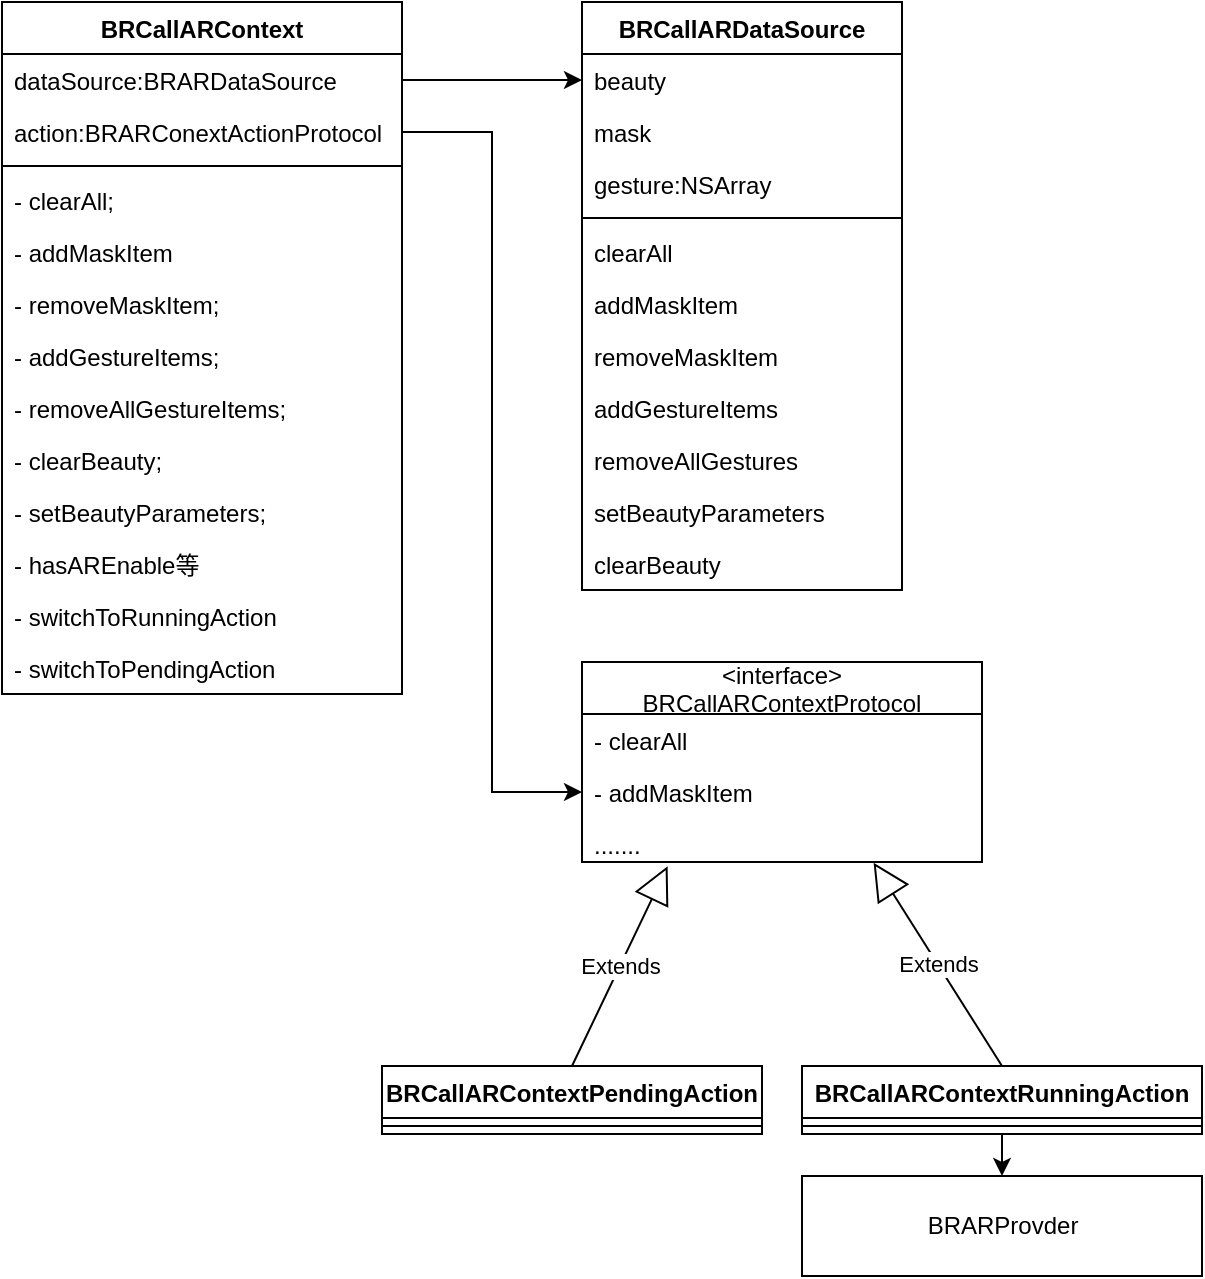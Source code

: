 <mxfile version="20.0.1" type="github" pages="7">
  <diagram id="ayQD0WuWZAh9RELpzeV6" name="BRCallARContext">
    <mxGraphModel dx="1258" dy="659" grid="1" gridSize="10" guides="1" tooltips="1" connect="1" arrows="1" fold="1" page="1" pageScale="1" pageWidth="827" pageHeight="1169" math="0" shadow="0">
      <root>
        <mxCell id="0" />
        <mxCell id="1" parent="0" />
        <mxCell id="kSkivTPudRlOcXTH8NW7-1" value="" style="edgeStyle=orthogonalEdgeStyle;rounded=0;orthogonalLoop=1;jettySize=auto;html=1;exitX=1;exitY=0.5;exitDx=0;exitDy=0;entryX=0;entryY=0.5;entryDx=0;entryDy=0;" parent="1" source="kSkivTPudRlOcXTH8NW7-24" target="kSkivTPudRlOcXTH8NW7-3" edge="1">
          <mxGeometry relative="1" as="geometry">
            <mxPoint x="413.16" y="75.708" as="targetPoint" />
            <mxPoint x="240" y="169.0" as="sourcePoint" />
          </mxGeometry>
        </mxCell>
        <mxCell id="kSkivTPudRlOcXTH8NW7-2" value="BRCallARDataSource" style="swimlane;fontStyle=1;align=center;verticalAlign=top;childLayout=stackLayout;horizontal=1;startSize=26;horizontalStack=0;resizeParent=1;resizeParentMax=0;resizeLast=0;collapsible=1;marginBottom=0;" parent="1" vertex="1">
          <mxGeometry x="320" width="160" height="294" as="geometry" />
        </mxCell>
        <mxCell id="kSkivTPudRlOcXTH8NW7-3" value="beauty" style="text;strokeColor=none;fillColor=none;align=left;verticalAlign=top;spacingLeft=4;spacingRight=4;overflow=hidden;rotatable=0;points=[[0,0.5],[1,0.5]];portConstraint=eastwest;" parent="kSkivTPudRlOcXTH8NW7-2" vertex="1">
          <mxGeometry y="26" width="160" height="26" as="geometry" />
        </mxCell>
        <mxCell id="kSkivTPudRlOcXTH8NW7-4" value="mask" style="text;strokeColor=none;fillColor=none;align=left;verticalAlign=top;spacingLeft=4;spacingRight=4;overflow=hidden;rotatable=0;points=[[0,0.5],[1,0.5]];portConstraint=eastwest;" parent="kSkivTPudRlOcXTH8NW7-2" vertex="1">
          <mxGeometry y="52" width="160" height="26" as="geometry" />
        </mxCell>
        <mxCell id="kSkivTPudRlOcXTH8NW7-5" value="gesture:NSArray" style="text;strokeColor=none;fillColor=none;align=left;verticalAlign=top;spacingLeft=4;spacingRight=4;overflow=hidden;rotatable=0;points=[[0,0.5],[1,0.5]];portConstraint=eastwest;" parent="kSkivTPudRlOcXTH8NW7-2" vertex="1">
          <mxGeometry y="78" width="160" height="26" as="geometry" />
        </mxCell>
        <mxCell id="kSkivTPudRlOcXTH8NW7-6" value="" style="line;strokeWidth=1;fillColor=none;align=left;verticalAlign=middle;spacingTop=-1;spacingLeft=3;spacingRight=3;rotatable=0;labelPosition=right;points=[];portConstraint=eastwest;" parent="kSkivTPudRlOcXTH8NW7-2" vertex="1">
          <mxGeometry y="104" width="160" height="8" as="geometry" />
        </mxCell>
        <mxCell id="kSkivTPudRlOcXTH8NW7-7" value="clearAll" style="text;strokeColor=none;fillColor=none;align=left;verticalAlign=top;spacingLeft=4;spacingRight=4;overflow=hidden;rotatable=0;points=[[0,0.5],[1,0.5]];portConstraint=eastwest;" parent="kSkivTPudRlOcXTH8NW7-2" vertex="1">
          <mxGeometry y="112" width="160" height="26" as="geometry" />
        </mxCell>
        <mxCell id="kSkivTPudRlOcXTH8NW7-8" value="addMaskItem" style="text;strokeColor=none;fillColor=none;align=left;verticalAlign=top;spacingLeft=4;spacingRight=4;overflow=hidden;rotatable=0;points=[[0,0.5],[1,0.5]];portConstraint=eastwest;" parent="kSkivTPudRlOcXTH8NW7-2" vertex="1">
          <mxGeometry y="138" width="160" height="26" as="geometry" />
        </mxCell>
        <mxCell id="kSkivTPudRlOcXTH8NW7-9" value="removeMaskItem" style="text;strokeColor=none;fillColor=none;align=left;verticalAlign=top;spacingLeft=4;spacingRight=4;overflow=hidden;rotatable=0;points=[[0,0.5],[1,0.5]];portConstraint=eastwest;" parent="kSkivTPudRlOcXTH8NW7-2" vertex="1">
          <mxGeometry y="164" width="160" height="26" as="geometry" />
        </mxCell>
        <mxCell id="kSkivTPudRlOcXTH8NW7-10" value="addGestureItems" style="text;strokeColor=none;fillColor=none;align=left;verticalAlign=top;spacingLeft=4;spacingRight=4;overflow=hidden;rotatable=0;points=[[0,0.5],[1,0.5]];portConstraint=eastwest;" parent="kSkivTPudRlOcXTH8NW7-2" vertex="1">
          <mxGeometry y="190" width="160" height="26" as="geometry" />
        </mxCell>
        <mxCell id="kSkivTPudRlOcXTH8NW7-11" value="removeAllGestures" style="text;strokeColor=none;fillColor=none;align=left;verticalAlign=top;spacingLeft=4;spacingRight=4;overflow=hidden;rotatable=0;points=[[0,0.5],[1,0.5]];portConstraint=eastwest;" parent="kSkivTPudRlOcXTH8NW7-2" vertex="1">
          <mxGeometry y="216" width="160" height="26" as="geometry" />
        </mxCell>
        <mxCell id="kSkivTPudRlOcXTH8NW7-12" value="setBeautyParameters" style="text;strokeColor=none;fillColor=none;align=left;verticalAlign=top;spacingLeft=4;spacingRight=4;overflow=hidden;rotatable=0;points=[[0,0.5],[1,0.5]];portConstraint=eastwest;" parent="kSkivTPudRlOcXTH8NW7-2" vertex="1">
          <mxGeometry y="242" width="160" height="26" as="geometry" />
        </mxCell>
        <mxCell id="kSkivTPudRlOcXTH8NW7-13" value="clearBeauty" style="text;strokeColor=none;fillColor=none;align=left;verticalAlign=top;spacingLeft=4;spacingRight=4;overflow=hidden;rotatable=0;points=[[0,0.5],[1,0.5]];portConstraint=eastwest;" parent="kSkivTPudRlOcXTH8NW7-2" vertex="1">
          <mxGeometry y="268" width="160" height="26" as="geometry" />
        </mxCell>
        <mxCell id="kSkivTPudRlOcXTH8NW7-15" value="BRCallARContextPendingAction" style="swimlane;fontStyle=1;align=center;verticalAlign=top;childLayout=stackLayout;horizontal=1;startSize=26;horizontalStack=0;resizeParent=1;resizeParentMax=0;resizeLast=0;collapsible=1;marginBottom=0;" parent="1" vertex="1">
          <mxGeometry x="220" y="532" width="190" height="34" as="geometry" />
        </mxCell>
        <mxCell id="kSkivTPudRlOcXTH8NW7-16" value="" style="line;strokeWidth=1;fillColor=none;align=left;verticalAlign=middle;spacingTop=-1;spacingLeft=3;spacingRight=3;rotatable=0;labelPosition=right;points=[];portConstraint=eastwest;" parent="kSkivTPudRlOcXTH8NW7-15" vertex="1">
          <mxGeometry y="26" width="190" height="8" as="geometry" />
        </mxCell>
        <mxCell id="kSkivTPudRlOcXTH8NW7-17" style="edgeStyle=orthogonalEdgeStyle;rounded=0;orthogonalLoop=1;jettySize=auto;html=1;exitX=0.5;exitY=1;exitDx=0;exitDy=0;entryX=0.5;entryY=0;entryDx=0;entryDy=0;" parent="1" source="kSkivTPudRlOcXTH8NW7-18" target="kSkivTPudRlOcXTH8NW7-36" edge="1">
          <mxGeometry relative="1" as="geometry" />
        </mxCell>
        <mxCell id="kSkivTPudRlOcXTH8NW7-18" value="BRCallARContextRunningAction" style="swimlane;fontStyle=1;align=center;verticalAlign=top;childLayout=stackLayout;horizontal=1;startSize=26;horizontalStack=0;resizeParent=1;resizeParentMax=0;resizeLast=0;collapsible=1;marginBottom=0;" parent="1" vertex="1">
          <mxGeometry x="430" y="532" width="200" height="34" as="geometry" />
        </mxCell>
        <mxCell id="kSkivTPudRlOcXTH8NW7-19" value="" style="line;strokeWidth=1;fillColor=none;align=left;verticalAlign=middle;spacingTop=-1;spacingLeft=3;spacingRight=3;rotatable=0;labelPosition=right;points=[];portConstraint=eastwest;" parent="kSkivTPudRlOcXTH8NW7-18" vertex="1">
          <mxGeometry y="26" width="200" height="8" as="geometry" />
        </mxCell>
        <mxCell id="kSkivTPudRlOcXTH8NW7-20" value="Extends" style="endArrow=block;endSize=16;endFill=0;html=1;rounded=0;entryX=0.214;entryY=1.096;entryDx=0;entryDy=0;exitX=0.5;exitY=0;exitDx=0;exitDy=0;entryPerimeter=0;" parent="1" source="kSkivTPudRlOcXTH8NW7-15" target="kSkivTPudRlOcXTH8NW7-43" edge="1">
          <mxGeometry width="160" relative="1" as="geometry">
            <mxPoint x="354" y="448.75" as="sourcePoint" />
            <mxPoint x="514" y="448.75" as="targetPoint" />
          </mxGeometry>
        </mxCell>
        <mxCell id="kSkivTPudRlOcXTH8NW7-21" value="Extends" style="endArrow=block;endSize=16;endFill=0;html=1;rounded=0;entryX=0.729;entryY=1.019;entryDx=0;entryDy=0;exitX=0.5;exitY=0;exitDx=0;exitDy=0;entryPerimeter=0;" parent="1" source="kSkivTPudRlOcXTH8NW7-18" target="kSkivTPudRlOcXTH8NW7-43" edge="1">
          <mxGeometry width="160" relative="1" as="geometry">
            <mxPoint x="364" y="458.75" as="sourcePoint" />
            <mxPoint x="468.85" y="381" as="targetPoint" />
          </mxGeometry>
        </mxCell>
        <mxCell id="kSkivTPudRlOcXTH8NW7-22" value="BRCallARContext" style="swimlane;fontStyle=1;align=center;verticalAlign=top;childLayout=stackLayout;horizontal=1;startSize=26;horizontalStack=0;resizeParent=1;resizeParentMax=0;resizeLast=0;collapsible=1;marginBottom=0;" parent="1" vertex="1">
          <mxGeometry x="30" width="200" height="346" as="geometry" />
        </mxCell>
        <mxCell id="kSkivTPudRlOcXTH8NW7-24" value="dataSource:BRARDataSource" style="text;strokeColor=none;fillColor=none;align=left;verticalAlign=top;spacingLeft=4;spacingRight=4;overflow=hidden;rotatable=0;points=[[0,0.5],[1,0.5]];portConstraint=eastwest;" parent="kSkivTPudRlOcXTH8NW7-22" vertex="1">
          <mxGeometry y="26" width="200" height="26" as="geometry" />
        </mxCell>
        <mxCell id="kSkivTPudRlOcXTH8NW7-23" value="action:BRARConextActionProtocol" style="text;strokeColor=none;fillColor=none;align=left;verticalAlign=top;spacingLeft=4;spacingRight=4;overflow=hidden;rotatable=0;points=[[0,0.5],[1,0.5]];portConstraint=eastwest;" parent="kSkivTPudRlOcXTH8NW7-22" vertex="1">
          <mxGeometry y="52" width="200" height="26" as="geometry" />
        </mxCell>
        <mxCell id="kSkivTPudRlOcXTH8NW7-25" value="" style="line;strokeWidth=1;fillColor=none;align=left;verticalAlign=middle;spacingTop=-1;spacingLeft=3;spacingRight=3;rotatable=0;labelPosition=right;points=[];portConstraint=eastwest;" parent="kSkivTPudRlOcXTH8NW7-22" vertex="1">
          <mxGeometry y="78" width="200" height="8" as="geometry" />
        </mxCell>
        <mxCell id="kSkivTPudRlOcXTH8NW7-26" value="- clearAll;" style="text;strokeColor=none;fillColor=none;align=left;verticalAlign=top;spacingLeft=4;spacingRight=4;overflow=hidden;rotatable=0;points=[[0,0.5],[1,0.5]];portConstraint=eastwest;" parent="kSkivTPudRlOcXTH8NW7-22" vertex="1">
          <mxGeometry y="86" width="200" height="26" as="geometry" />
        </mxCell>
        <mxCell id="kSkivTPudRlOcXTH8NW7-27" value="- addMaskItem" style="text;strokeColor=none;fillColor=none;align=left;verticalAlign=top;spacingLeft=4;spacingRight=4;overflow=hidden;rotatable=0;points=[[0,0.5],[1,0.5]];portConstraint=eastwest;" parent="kSkivTPudRlOcXTH8NW7-22" vertex="1">
          <mxGeometry y="112" width="200" height="26" as="geometry" />
        </mxCell>
        <mxCell id="kSkivTPudRlOcXTH8NW7-28" value="- removeMaskItem;" style="text;strokeColor=none;fillColor=none;align=left;verticalAlign=top;spacingLeft=4;spacingRight=4;overflow=hidden;rotatable=0;points=[[0,0.5],[1,0.5]];portConstraint=eastwest;" parent="kSkivTPudRlOcXTH8NW7-22" vertex="1">
          <mxGeometry y="138" width="200" height="26" as="geometry" />
        </mxCell>
        <mxCell id="kSkivTPudRlOcXTH8NW7-29" value="- addGestureItems;" style="text;strokeColor=none;fillColor=none;align=left;verticalAlign=top;spacingLeft=4;spacingRight=4;overflow=hidden;rotatable=0;points=[[0,0.5],[1,0.5]];portConstraint=eastwest;" parent="kSkivTPudRlOcXTH8NW7-22" vertex="1">
          <mxGeometry y="164" width="200" height="26" as="geometry" />
        </mxCell>
        <mxCell id="kSkivTPudRlOcXTH8NW7-30" value="- removeAllGestureItems;" style="text;strokeColor=none;fillColor=none;align=left;verticalAlign=top;spacingLeft=4;spacingRight=4;overflow=hidden;rotatable=0;points=[[0,0.5],[1,0.5]];portConstraint=eastwest;" parent="kSkivTPudRlOcXTH8NW7-22" vertex="1">
          <mxGeometry y="190" width="200" height="26" as="geometry" />
        </mxCell>
        <mxCell id="kSkivTPudRlOcXTH8NW7-31" value="- clearBeauty;" style="text;strokeColor=none;fillColor=none;align=left;verticalAlign=top;spacingLeft=4;spacingRight=4;overflow=hidden;rotatable=0;points=[[0,0.5],[1,0.5]];portConstraint=eastwest;" parent="kSkivTPudRlOcXTH8NW7-22" vertex="1">
          <mxGeometry y="216" width="200" height="26" as="geometry" />
        </mxCell>
        <mxCell id="kSkivTPudRlOcXTH8NW7-32" value="- setBeautyParameters;" style="text;strokeColor=none;fillColor=none;align=left;verticalAlign=top;spacingLeft=4;spacingRight=4;overflow=hidden;rotatable=0;points=[[0,0.5],[1,0.5]];portConstraint=eastwest;" parent="kSkivTPudRlOcXTH8NW7-22" vertex="1">
          <mxGeometry y="242" width="200" height="26" as="geometry" />
        </mxCell>
        <mxCell id="kSkivTPudRlOcXTH8NW7-33" value="- hasAREnable等" style="text;strokeColor=none;fillColor=none;align=left;verticalAlign=top;spacingLeft=4;spacingRight=4;overflow=hidden;rotatable=0;points=[[0,0.5],[1,0.5]];portConstraint=eastwest;" parent="kSkivTPudRlOcXTH8NW7-22" vertex="1">
          <mxGeometry y="268" width="200" height="26" as="geometry" />
        </mxCell>
        <mxCell id="kSkivTPudRlOcXTH8NW7-34" value="- switchToRunningAction" style="text;strokeColor=none;fillColor=none;align=left;verticalAlign=top;spacingLeft=4;spacingRight=4;overflow=hidden;rotatable=0;points=[[0,0.5],[1,0.5]];portConstraint=eastwest;" parent="kSkivTPudRlOcXTH8NW7-22" vertex="1">
          <mxGeometry y="294" width="200" height="26" as="geometry" />
        </mxCell>
        <mxCell id="kSkivTPudRlOcXTH8NW7-35" value="- switchToPendingAction" style="text;strokeColor=none;fillColor=none;align=left;verticalAlign=top;spacingLeft=4;spacingRight=4;overflow=hidden;rotatable=0;points=[[0,0.5],[1,0.5]];portConstraint=eastwest;" parent="kSkivTPudRlOcXTH8NW7-22" vertex="1">
          <mxGeometry y="320" width="200" height="26" as="geometry" />
        </mxCell>
        <mxCell id="kSkivTPudRlOcXTH8NW7-36" value="BRARProvder" style="html=1;" parent="1" vertex="1">
          <mxGeometry x="430" y="587" width="200" height="50" as="geometry" />
        </mxCell>
        <mxCell id="kSkivTPudRlOcXTH8NW7-37" style="edgeStyle=orthogonalEdgeStyle;rounded=0;orthogonalLoop=1;jettySize=auto;html=1;exitX=1;exitY=0.5;exitDx=0;exitDy=0;entryX=0;entryY=0.5;entryDx=0;entryDy=0;" parent="1" source="kSkivTPudRlOcXTH8NW7-23" target="kSkivTPudRlOcXTH8NW7-42" edge="1">
          <mxGeometry relative="1" as="geometry">
            <mxPoint x="319" y="335" as="targetPoint" />
          </mxGeometry>
        </mxCell>
        <mxCell id="kSkivTPudRlOcXTH8NW7-40" value="&lt;interface&gt;&#xa;BRCallARContextProtocol" style="swimlane;fontStyle=0;childLayout=stackLayout;horizontal=1;startSize=26;fillColor=none;horizontalStack=0;resizeParent=1;resizeParentMax=0;resizeLast=0;collapsible=1;marginBottom=0;" parent="1" vertex="1">
          <mxGeometry x="320" y="330" width="200" height="100" as="geometry" />
        </mxCell>
        <mxCell id="kSkivTPudRlOcXTH8NW7-41" value="- clearAll" style="text;strokeColor=none;fillColor=none;align=left;verticalAlign=top;spacingLeft=4;spacingRight=4;overflow=hidden;rotatable=0;points=[[0,0.5],[1,0.5]];portConstraint=eastwest;" parent="kSkivTPudRlOcXTH8NW7-40" vertex="1">
          <mxGeometry y="26" width="200" height="26" as="geometry" />
        </mxCell>
        <mxCell id="kSkivTPudRlOcXTH8NW7-42" value="- addMaskItem" style="text;strokeColor=none;fillColor=none;align=left;verticalAlign=top;spacingLeft=4;spacingRight=4;overflow=hidden;rotatable=0;points=[[0,0.5],[1,0.5]];portConstraint=eastwest;" parent="kSkivTPudRlOcXTH8NW7-40" vertex="1">
          <mxGeometry y="52" width="200" height="26" as="geometry" />
        </mxCell>
        <mxCell id="kSkivTPudRlOcXTH8NW7-43" value="......." style="text;strokeColor=none;fillColor=none;align=left;verticalAlign=top;spacingLeft=4;spacingRight=4;overflow=hidden;rotatable=0;points=[[0,0.5],[1,0.5]];portConstraint=eastwest;" parent="kSkivTPudRlOcXTH8NW7-40" vertex="1">
          <mxGeometry y="78" width="200" height="22" as="geometry" />
        </mxCell>
      </root>
    </mxGraphModel>
  </diagram>
  <diagram id="Mtured_BOG2Y9SgS8bH-" name="AR结构图">
    <mxGraphModel dx="2516" dy="1152" grid="1" gridSize="10" guides="1" tooltips="1" connect="1" arrows="1" fold="1" page="1" pageScale="1" pageWidth="827" pageHeight="1169" math="0" shadow="0">
      <root>
        <mxCell id="0" />
        <mxCell id="1" parent="0" />
        <mxCell id="XBws9_tJ5CZ1_aF3HERF-2" value="" style="edgeStyle=orthogonalEdgeStyle;rounded=0;orthogonalLoop=1;jettySize=auto;html=1;" edge="1" parent="1" source="XBws9_tJ5CZ1_aF3HERF-3" target="XBws9_tJ5CZ1_aF3HERF-16">
          <mxGeometry relative="1" as="geometry" />
        </mxCell>
        <mxCell id="XBws9_tJ5CZ1_aF3HERF-3" value="" style="rounded=0;whiteSpace=wrap;html=1;" vertex="1" parent="1">
          <mxGeometry x="200" y="120" width="200" height="120" as="geometry" />
        </mxCell>
        <mxCell id="XBws9_tJ5CZ1_aF3HERF-4" value="Room Call" style="text;html=1;strokeColor=none;fillColor=none;align=center;verticalAlign=middle;whiteSpace=wrap;rounded=0;" vertex="1" parent="1">
          <mxGeometry x="270" y="90" width="60" height="30" as="geometry" />
        </mxCell>
        <mxCell id="XBws9_tJ5CZ1_aF3HERF-5" style="edgeStyle=orthogonalEdgeStyle;rounded=0;orthogonalLoop=1;jettySize=auto;html=1;exitX=0.25;exitY=0;exitDx=0;exitDy=0;entryX=0.75;entryY=1;entryDx=0;entryDy=0;" edge="1" parent="1" source="XBws9_tJ5CZ1_aF3HERF-7" target="XBws9_tJ5CZ1_aF3HERF-10">
          <mxGeometry relative="1" as="geometry">
            <Array as="points">
              <mxPoint x="273" y="280" />
              <mxPoint x="273" y="237" />
              <mxPoint x="273" y="237" />
            </Array>
          </mxGeometry>
        </mxCell>
        <mxCell id="XBws9_tJ5CZ1_aF3HERF-6" value="4" style="edgeLabel;html=1;align=center;verticalAlign=middle;resizable=0;points=[];" vertex="1" connectable="0" parent="XBws9_tJ5CZ1_aF3HERF-5">
          <mxGeometry x="0.204" relative="1" as="geometry">
            <mxPoint as="offset" />
          </mxGeometry>
        </mxCell>
        <mxCell id="XBws9_tJ5CZ1_aF3HERF-7" value="AR Process" style="rounded=0;whiteSpace=wrap;html=1;" vertex="1" parent="1">
          <mxGeometry x="200" y="280" width="200" height="50" as="geometry" />
        </mxCell>
        <mxCell id="XBws9_tJ5CZ1_aF3HERF-8" style="edgeStyle=orthogonalEdgeStyle;rounded=0;orthogonalLoop=1;jettySize=auto;html=1;exitX=0.25;exitY=1;exitDx=0;exitDy=0;entryX=0.19;entryY=0.02;entryDx=0;entryDy=0;entryPerimeter=0;" edge="1" parent="1" source="XBws9_tJ5CZ1_aF3HERF-10" target="XBws9_tJ5CZ1_aF3HERF-7">
          <mxGeometry relative="1" as="geometry" />
        </mxCell>
        <mxCell id="XBws9_tJ5CZ1_aF3HERF-9" value="3" style="edgeLabel;html=1;align=center;verticalAlign=middle;resizable=0;points=[];" vertex="1" connectable="0" parent="XBws9_tJ5CZ1_aF3HERF-8">
          <mxGeometry x="-0.098" relative="1" as="geometry">
            <mxPoint as="offset" />
          </mxGeometry>
        </mxCell>
        <mxCell id="XBws9_tJ5CZ1_aF3HERF-10" value="session" style="rounded=0;whiteSpace=wrap;html=1;" vertex="1" parent="1">
          <mxGeometry x="220" y="165" width="70" height="30" as="geometry" />
        </mxCell>
        <mxCell id="XBws9_tJ5CZ1_aF3HERF-11" style="edgeStyle=orthogonalEdgeStyle;rounded=0;orthogonalLoop=1;jettySize=auto;html=1;exitX=0.5;exitY=1;exitDx=0;exitDy=0;entryX=0.779;entryY=-0.021;entryDx=0;entryDy=0;entryPerimeter=0;" edge="1" parent="1" source="XBws9_tJ5CZ1_aF3HERF-13" target="XBws9_tJ5CZ1_aF3HERF-7">
          <mxGeometry relative="1" as="geometry" />
        </mxCell>
        <mxCell id="XBws9_tJ5CZ1_aF3HERF-12" value="1" style="edgeLabel;html=1;align=center;verticalAlign=middle;resizable=0;points=[];" vertex="1" connectable="0" parent="XBws9_tJ5CZ1_aF3HERF-11">
          <mxGeometry x="-0.292" y="2" relative="1" as="geometry">
            <mxPoint as="offset" />
          </mxGeometry>
        </mxCell>
        <mxCell id="XBws9_tJ5CZ1_aF3HERF-13" value="AR UI" style="rounded=0;whiteSpace=wrap;html=1;" vertex="1" parent="1">
          <mxGeometry x="320" y="165" width="70" height="30" as="geometry" />
        </mxCell>
        <mxCell id="XBws9_tJ5CZ1_aF3HERF-14" style="edgeStyle=orthogonalEdgeStyle;rounded=0;orthogonalLoop=1;jettySize=auto;html=1;exitX=1;exitY=0.5;exitDx=0;exitDy=0;entryX=0;entryY=0.5;entryDx=0;entryDy=0;" edge="1" parent="1" source="XBws9_tJ5CZ1_aF3HERF-16" target="XBws9_tJ5CZ1_aF3HERF-10">
          <mxGeometry relative="1" as="geometry" />
        </mxCell>
        <mxCell id="XBws9_tJ5CZ1_aF3HERF-15" value="2" style="edgeLabel;html=1;align=center;verticalAlign=middle;resizable=0;points=[];" vertex="1" connectable="0" parent="XBws9_tJ5CZ1_aF3HERF-14">
          <mxGeometry x="-0.1" y="-1" relative="1" as="geometry">
            <mxPoint as="offset" />
          </mxGeometry>
        </mxCell>
        <mxCell id="XBws9_tJ5CZ1_aF3HERF-16" value="RTC Lib" style="rounded=0;whiteSpace=wrap;html=1;" vertex="1" parent="1">
          <mxGeometry x="40" y="140" width="120" height="80" as="geometry" />
        </mxCell>
        <mxCell id="XBws9_tJ5CZ1_aF3HERF-37" value="" style="rounded=0;whiteSpace=wrap;html=1;" vertex="1" parent="1">
          <mxGeometry x="234" y="510" width="200" height="140" as="geometry" />
        </mxCell>
        <mxCell id="XBws9_tJ5CZ1_aF3HERF-38" style="edgeStyle=orthogonalEdgeStyle;rounded=0;orthogonalLoop=1;jettySize=auto;html=1;exitX=0.5;exitY=0;exitDx=0;exitDy=0;entryX=0.25;entryY=1;entryDx=0;entryDy=0;" edge="1" parent="1" source="XBws9_tJ5CZ1_aF3HERF-39" target="XBws9_tJ5CZ1_aF3HERF-48">
          <mxGeometry relative="1" as="geometry" />
        </mxCell>
        <mxCell id="XBws9_tJ5CZ1_aF3HERF-39" value="ARProvider" style="rounded=0;whiteSpace=wrap;html=1;" vertex="1" parent="1">
          <mxGeometry x="231" y="710" width="206" height="40" as="geometry" />
        </mxCell>
        <mxCell id="XBws9_tJ5CZ1_aF3HERF-40" style="edgeStyle=orthogonalEdgeStyle;rounded=0;orthogonalLoop=1;jettySize=auto;html=1;exitX=0.5;exitY=1;exitDx=0;exitDy=0;entryX=0;entryY=0.5;entryDx=0;entryDy=0;" edge="1" parent="1" source="XBws9_tJ5CZ1_aF3HERF-42" target="XBws9_tJ5CZ1_aF3HERF-48">
          <mxGeometry relative="1" as="geometry" />
        </mxCell>
        <mxCell id="XBws9_tJ5CZ1_aF3HERF-41" style="edgeStyle=orthogonalEdgeStyle;rounded=0;orthogonalLoop=1;jettySize=auto;html=1;exitX=0;exitY=0.75;exitDx=0;exitDy=0;entryX=1;entryY=0.75;entryDx=0;entryDy=0;" edge="1" parent="1" source="XBws9_tJ5CZ1_aF3HERF-42" target="XBws9_tJ5CZ1_aF3HERF-50">
          <mxGeometry relative="1" as="geometry" />
        </mxCell>
        <mxCell id="XBws9_tJ5CZ1_aF3HERF-42" value="session" style="rounded=0;whiteSpace=wrap;html=1;" vertex="1" parent="1">
          <mxGeometry x="254" y="555" width="70" height="30" as="geometry" />
        </mxCell>
        <mxCell id="XBws9_tJ5CZ1_aF3HERF-43" style="edgeStyle=orthogonalEdgeStyle;rounded=0;orthogonalLoop=1;jettySize=auto;html=1;exitX=0.5;exitY=1;exitDx=0;exitDy=0;entryX=0.5;entryY=0;entryDx=0;entryDy=0;" edge="1" parent="1" source="XBws9_tJ5CZ1_aF3HERF-44" target="XBws9_tJ5CZ1_aF3HERF-48">
          <mxGeometry relative="1" as="geometry" />
        </mxCell>
        <mxCell id="XBws9_tJ5CZ1_aF3HERF-44" value="AR UI" style="rounded=0;whiteSpace=wrap;html=1;" vertex="1" parent="1">
          <mxGeometry x="350" y="555" width="70" height="30" as="geometry" />
        </mxCell>
        <mxCell id="XBws9_tJ5CZ1_aF3HERF-45" value="Room Call" style="text;html=1;align=center;verticalAlign=middle;resizable=0;points=[];autosize=1;strokeColor=none;fillColor=none;" vertex="1" parent="1">
          <mxGeometry x="290" y="480" width="70" height="20" as="geometry" />
        </mxCell>
        <mxCell id="XBws9_tJ5CZ1_aF3HERF-46" style="edgeStyle=orthogonalEdgeStyle;rounded=0;orthogonalLoop=1;jettySize=auto;html=1;exitX=0.5;exitY=1;exitDx=0;exitDy=0;entryX=0.75;entryY=0;entryDx=0;entryDy=0;" edge="1" parent="1" source="XBws9_tJ5CZ1_aF3HERF-48" target="XBws9_tJ5CZ1_aF3HERF-39">
          <mxGeometry relative="1" as="geometry" />
        </mxCell>
        <mxCell id="XBws9_tJ5CZ1_aF3HERF-47" style="edgeStyle=orthogonalEdgeStyle;rounded=0;orthogonalLoop=1;jettySize=auto;html=1;exitX=0;exitY=0.75;exitDx=0;exitDy=0;entryX=0.16;entryY=0.986;entryDx=0;entryDy=0;entryPerimeter=0;" edge="1" parent="1" source="XBws9_tJ5CZ1_aF3HERF-48" target="XBws9_tJ5CZ1_aF3HERF-42">
          <mxGeometry relative="1" as="geometry" />
        </mxCell>
        <mxCell id="XBws9_tJ5CZ1_aF3HERF-48" value="AR Context" style="rounded=0;whiteSpace=wrap;html=1;" vertex="1" parent="1">
          <mxGeometry x="350" y="610" width="70" height="30" as="geometry" />
        </mxCell>
        <mxCell id="XBws9_tJ5CZ1_aF3HERF-49" style="edgeStyle=orthogonalEdgeStyle;rounded=0;orthogonalLoop=1;jettySize=auto;html=1;exitX=1;exitY=0.5;exitDx=0;exitDy=0;entryX=0;entryY=0.25;entryDx=0;entryDy=0;" edge="1" parent="1" source="XBws9_tJ5CZ1_aF3HERF-50" target="XBws9_tJ5CZ1_aF3HERF-42">
          <mxGeometry relative="1" as="geometry" />
        </mxCell>
        <mxCell id="XBws9_tJ5CZ1_aF3HERF-50" value="RTC Lib" style="rounded=0;whiteSpace=wrap;html=1;" vertex="1" parent="1">
          <mxGeometry x="60" y="510" width="120" height="80" as="geometry" />
        </mxCell>
      </root>
    </mxGraphModel>
  </diagram>
  <diagram id="gucFPBeZc4OcgU1-EgEZ" name="AR流程图">
    <mxGraphModel dx="1324" dy="606" grid="1" gridSize="10" guides="1" tooltips="1" connect="1" arrows="1" fold="1" page="1" pageScale="1" pageWidth="827" pageHeight="1169" math="0" shadow="0">
      <root>
        <mxCell id="0" />
        <mxCell id="1" parent="0" />
        <mxCell id="TTb7Qi6-150vbDmFJY8K-1" value="" style="rounded=0;html=1;jettySize=auto;orthogonalLoop=1;fontSize=11;endArrow=block;endFill=0;endSize=8;strokeWidth=1;shadow=0;labelBackgroundColor=none;edgeStyle=orthogonalEdgeStyle;entryX=0.5;entryY=0;entryDx=0;entryDy=0;exitX=0.5;exitY=1;exitDx=0;exitDy=0;" edge="1" parent="1" source="TTb7Qi6-150vbDmFJY8K-12" target="TTb7Qi6-150vbDmFJY8K-7">
          <mxGeometry relative="1" as="geometry">
            <mxPoint x="350" y="200" as="sourcePoint" />
            <Array as="points">
              <mxPoint x="400" y="300" />
              <mxPoint x="400" y="300" />
            </Array>
          </mxGeometry>
        </mxCell>
        <mxCell id="TTb7Qi6-150vbDmFJY8K-2" value="BRARProvider创建完成" style="rounded=1;whiteSpace=wrap;html=1;fontSize=12;glass=0;strokeWidth=1;shadow=0;" vertex="1" parent="1">
          <mxGeometry x="330" y="90" width="140" height="40" as="geometry" />
        </mxCell>
        <mxCell id="TTb7Qi6-150vbDmFJY8K-3" value="Yes" style="edgeStyle=orthogonalEdgeStyle;rounded=0;html=1;jettySize=auto;orthogonalLoop=1;fontSize=11;endArrow=block;endFill=0;endSize=8;strokeWidth=1;shadow=0;labelBackgroundColor=none;" edge="1" parent="1" source="TTb7Qi6-150vbDmFJY8K-4" target="TTb7Qi6-150vbDmFJY8K-5">
          <mxGeometry y="10" relative="1" as="geometry">
            <mxPoint as="offset" />
          </mxGeometry>
        </mxCell>
        <mxCell id="TTb7Qi6-150vbDmFJY8K-4" value="当前时Running" style="rhombus;whiteSpace=wrap;html=1;shadow=0;fontFamily=Helvetica;fontSize=12;align=center;strokeWidth=1;spacing=6;spacingTop=-4;" vertex="1" parent="1">
          <mxGeometry x="350" y="390" width="100" height="80" as="geometry" />
        </mxCell>
        <mxCell id="FrjBaz16CpZPPJGq6Ne6-2" style="edgeStyle=orthogonalEdgeStyle;rounded=0;orthogonalLoop=1;jettySize=auto;html=1;exitX=0.5;exitY=1;exitDx=0;exitDy=0;entryX=1;entryY=0.5;entryDx=0;entryDy=0;" edge="1" parent="1" source="TTb7Qi6-150vbDmFJY8K-5" target="TTb7Qi6-150vbDmFJY8K-6">
          <mxGeometry relative="1" as="geometry" />
        </mxCell>
        <mxCell id="TTb7Qi6-150vbDmFJY8K-5" value="设置AR" style="rounded=1;whiteSpace=wrap;html=1;fontSize=12;glass=0;strokeWidth=1;shadow=0;" vertex="1" parent="1">
          <mxGeometry x="540" y="410" width="120" height="40" as="geometry" />
        </mxCell>
        <mxCell id="TTb7Qi6-150vbDmFJY8K-6" value="结束" style="rounded=1;whiteSpace=wrap;html=1;fontSize=12;glass=0;strokeWidth=1;shadow=0;" vertex="1" parent="1">
          <mxGeometry x="340" y="520" width="120" height="40" as="geometry" />
        </mxCell>
        <mxCell id="TTb7Qi6-150vbDmFJY8K-7" value="缓存设置" style="rounded=1;whiteSpace=wrap;html=1;fontSize=12;glass=0;strokeWidth=1;shadow=0;" vertex="1" parent="1">
          <mxGeometry x="340" y="310" width="120" height="40" as="geometry" />
        </mxCell>
        <mxCell id="TTb7Qi6-150vbDmFJY8K-8" value="" style="rounded=0;html=1;jettySize=auto;orthogonalLoop=1;fontSize=11;endArrow=block;endFill=0;endSize=8;strokeWidth=1;shadow=0;labelBackgroundColor=none;edgeStyle=orthogonalEdgeStyle;entryX=0.5;entryY=0;entryDx=0;entryDy=0;exitX=0.5;exitY=1;exitDx=0;exitDy=0;" edge="1" parent="1" source="TTb7Qi6-150vbDmFJY8K-7" target="TTb7Qi6-150vbDmFJY8K-4">
          <mxGeometry relative="1" as="geometry">
            <mxPoint x="400" y="200" as="sourcePoint" />
            <mxPoint x="404.12" y="169.52" as="targetPoint" />
          </mxGeometry>
        </mxCell>
        <mxCell id="TTb7Qi6-150vbDmFJY8K-9" value="&amp;nbsp;请求配置AR" style="edgeLabel;html=1;align=center;verticalAlign=middle;resizable=0;points=[];" vertex="1" connectable="0" parent="TTb7Qi6-150vbDmFJY8K-8">
          <mxGeometry x="400" relative="1" as="geometry">
            <mxPoint y="-95" as="offset" />
          </mxGeometry>
        </mxCell>
        <mxCell id="TTb7Qi6-150vbDmFJY8K-10" style="edgeStyle=orthogonalEdgeStyle;rounded=0;orthogonalLoop=1;jettySize=auto;html=1;exitX=0;exitY=0.5;exitDx=0;exitDy=0;entryX=1;entryY=0.5;entryDx=0;entryDy=0;" edge="1" parent="1" source="TTb7Qi6-150vbDmFJY8K-12" target="TTb7Qi6-150vbDmFJY8K-14">
          <mxGeometry relative="1" as="geometry" />
        </mxCell>
        <mxCell id="TTb7Qi6-150vbDmFJY8K-11" value="收到pengding" style="edgeLabel;html=1;align=center;verticalAlign=middle;resizable=0;points=[];" vertex="1" connectable="0" parent="TTb7Qi6-150vbDmFJY8K-10">
          <mxGeometry x="-0.3" y="2" relative="1" as="geometry">
            <mxPoint x="-14" y="-22" as="offset" />
          </mxGeometry>
        </mxCell>
        <mxCell id="TTb7Qi6-150vbDmFJY8K-12" value="收到指令？" style="rhombus;whiteSpace=wrap;html=1;shadow=0;fontFamily=Helvetica;fontSize=12;align=center;strokeWidth=1;spacing=6;spacingTop=-4;" vertex="1" parent="1">
          <mxGeometry x="350" y="160" width="100" height="80" as="geometry" />
        </mxCell>
        <mxCell id="TTb7Qi6-150vbDmFJY8K-13" value="" style="rounded=0;html=1;jettySize=auto;orthogonalLoop=1;fontSize=11;endArrow=block;endFill=0;endSize=8;strokeWidth=1;shadow=0;labelBackgroundColor=none;edgeStyle=orthogonalEdgeStyle;entryX=0.5;entryY=0;entryDx=0;entryDy=0;exitX=0.5;exitY=1;exitDx=0;exitDy=0;" edge="1" parent="1" source="TTb7Qi6-150vbDmFJY8K-2" target="TTb7Qi6-150vbDmFJY8K-12">
          <mxGeometry relative="1" as="geometry">
            <mxPoint x="410" y="130" as="sourcePoint" />
            <mxPoint x="284.12" y="339.52" as="targetPoint" />
          </mxGeometry>
        </mxCell>
        <mxCell id="FrjBaz16CpZPPJGq6Ne6-1" style="edgeStyle=orthogonalEdgeStyle;rounded=0;orthogonalLoop=1;jettySize=auto;html=1;exitX=0.5;exitY=1;exitDx=0;exitDy=0;entryX=0;entryY=0.5;entryDx=0;entryDy=0;" edge="1" parent="1" source="TTb7Qi6-150vbDmFJY8K-14" target="TTb7Qi6-150vbDmFJY8K-6">
          <mxGeometry relative="1" as="geometry" />
        </mxCell>
        <mxCell id="TTb7Qi6-150vbDmFJY8K-14" value="设置pending标志" style="rounded=1;whiteSpace=wrap;html=1;fontSize=12;glass=0;strokeWidth=1;shadow=0;" vertex="1" parent="1">
          <mxGeometry x="130" y="175" width="120" height="50" as="geometry" />
        </mxCell>
        <mxCell id="TTb7Qi6-150vbDmFJY8K-15" value="" style="rounded=0;html=1;jettySize=auto;orthogonalLoop=1;fontSize=11;endArrow=block;endFill=0;endSize=8;strokeWidth=1;shadow=0;labelBackgroundColor=none;edgeStyle=orthogonalEdgeStyle;entryX=0.5;entryY=0;entryDx=0;entryDy=0;exitX=0.5;exitY=1;exitDx=0;exitDy=0;" edge="1" parent="1" source="TTb7Qi6-150vbDmFJY8K-4" target="TTb7Qi6-150vbDmFJY8K-6">
          <mxGeometry relative="1" as="geometry">
            <mxPoint x="410" y="340.0" as="sourcePoint" />
            <mxPoint x="410" y="370.0" as="targetPoint" />
          </mxGeometry>
        </mxCell>
        <mxCell id="TTb7Qi6-150vbDmFJY8K-16" value="&amp;nbsp;请求配置AR" style="edgeLabel;html=1;align=center;verticalAlign=middle;resizable=0;points=[];" vertex="1" connectable="0" parent="TTb7Qi6-150vbDmFJY8K-15">
          <mxGeometry x="-0.255" relative="1" as="geometry">
            <mxPoint y="-219" as="offset" />
          </mxGeometry>
        </mxCell>
        <mxCell id="TTb7Qi6-150vbDmFJY8K-17" value="NO" style="edgeLabel;html=1;align=center;verticalAlign=middle;resizable=0;points=[];" vertex="1" connectable="0" parent="TTb7Qi6-150vbDmFJY8K-15">
          <mxGeometry x="-0.169" y="-1" relative="1" as="geometry">
            <mxPoint as="offset" />
          </mxGeometry>
        </mxCell>
        <mxCell id="TTb7Qi6-150vbDmFJY8K-18" value="读取缓存" style="rounded=1;whiteSpace=wrap;html=1;fontSize=12;glass=0;strokeWidth=1;shadow=0;" vertex="1" parent="1">
          <mxGeometry x="560" y="180" width="120" height="40" as="geometry" />
        </mxCell>
        <mxCell id="TTb7Qi6-150vbDmFJY8K-19" value="" style="rounded=0;html=1;jettySize=auto;orthogonalLoop=1;fontSize=11;endArrow=block;endFill=0;endSize=8;strokeWidth=1;shadow=0;labelBackgroundColor=none;edgeStyle=orthogonalEdgeStyle;entryX=0.5;entryY=0;entryDx=0;entryDy=0;exitX=0.337;exitY=1.037;exitDx=0;exitDy=0;exitPerimeter=0;" edge="1" parent="1" source="TTb7Qi6-150vbDmFJY8K-18" target="TTb7Qi6-150vbDmFJY8K-5">
          <mxGeometry relative="1" as="geometry">
            <mxPoint x="410" y="250" as="sourcePoint" />
            <mxPoint x="404.12" y="299.52" as="targetPoint" />
          </mxGeometry>
        </mxCell>
        <mxCell id="TTb7Qi6-150vbDmFJY8K-20" value="" style="rounded=0;html=1;jettySize=auto;orthogonalLoop=1;fontSize=11;endArrow=block;endFill=0;endSize=8;strokeWidth=1;shadow=0;labelBackgroundColor=none;edgeStyle=orthogonalEdgeStyle;entryX=0;entryY=0.5;entryDx=0;entryDy=0;exitX=1;exitY=0.5;exitDx=0;exitDy=0;" edge="1" parent="1" source="TTb7Qi6-150vbDmFJY8K-12" target="TTb7Qi6-150vbDmFJY8K-18">
          <mxGeometry relative="1" as="geometry">
            <mxPoint x="570.44" y="231.48" as="sourcePoint" />
            <mxPoint x="570" y="390.0" as="targetPoint" />
          </mxGeometry>
        </mxCell>
        <mxCell id="TTb7Qi6-150vbDmFJY8K-21" value="收到recover" style="edgeLabel;html=1;align=center;verticalAlign=middle;resizable=0;points=[];" vertex="1" connectable="0" parent="TTb7Qi6-150vbDmFJY8K-20">
          <mxGeometry x="0.084" y="2" relative="1" as="geometry">
            <mxPoint x="-6" y="-8" as="offset" />
          </mxGeometry>
        </mxCell>
      </root>
    </mxGraphModel>
  </diagram>
  <diagram id="0pPfQkVOCBDQMmXqT4S4" name="AR相关类图">
    <mxGraphModel dx="1198" dy="549" grid="1" gridSize="10" guides="1" tooltips="1" connect="1" arrows="1" fold="1" page="1" pageScale="1" pageWidth="827" pageHeight="1169" math="0" shadow="0">
      <root>
        <mxCell id="0" />
        <mxCell id="1" parent="0" />
        <mxCell id="vvrG8eHUTgODqvnuDB3d-1" value="Window" style="swimlane;fontStyle=1;align=center;verticalAlign=top;childLayout=stackLayout;horizontal=1;startSize=26;horizontalStack=0;resizeParent=1;resizeParentMax=0;resizeLast=0;collapsible=1;marginBottom=0;" vertex="1" parent="1">
          <mxGeometry x="240" y="30" width="180" height="138" as="geometry" />
        </mxCell>
        <mxCell id="vvrG8eHUTgODqvnuDB3d-2" value="callSession:RCSCallSession" style="text;strokeColor=none;fillColor=none;align=left;verticalAlign=top;spacingLeft=4;spacingRight=4;overflow=hidden;rotatable=0;points=[[0,0.5],[1,0.5]];portConstraint=eastwest;" vertex="1" parent="vvrG8eHUTgODqvnuDB3d-1">
          <mxGeometry y="26" width="180" height="26" as="geometry" />
        </mxCell>
        <mxCell id="vvrG8eHUTgODqvnuDB3d-5" value="controller" style="text;strokeColor=none;fillColor=none;align=left;verticalAlign=top;spacingLeft=4;spacingRight=4;overflow=hidden;rotatable=0;points=[[0,0.5],[1,0.5]];portConstraint=eastwest;" vertex="1" parent="vvrG8eHUTgODqvnuDB3d-1">
          <mxGeometry y="52" width="180" height="26" as="geometry" />
        </mxCell>
        <mxCell id="vvrG8eHUTgODqvnuDB3d-20" value="session: BRMediaCallSession" style="text;strokeColor=none;fillColor=none;align=left;verticalAlign=top;spacingLeft=4;spacingRight=4;overflow=hidden;rotatable=0;points=[[0,0.5],[1,0.5]];portConstraint=eastwest;" vertex="1" parent="vvrG8eHUTgODqvnuDB3d-1">
          <mxGeometry y="78" width="180" height="26" as="geometry" />
        </mxCell>
        <mxCell id="vvrG8eHUTgODqvnuDB3d-45" value="arProvider:BRARProvider" style="text;strokeColor=none;fillColor=none;align=left;verticalAlign=top;spacingLeft=4;spacingRight=4;overflow=hidden;rotatable=0;points=[[0,0.5],[1,0.5]];portConstraint=eastwest;" vertex="1" parent="vvrG8eHUTgODqvnuDB3d-1">
          <mxGeometry y="104" width="180" height="26" as="geometry" />
        </mxCell>
        <mxCell id="vvrG8eHUTgODqvnuDB3d-3" value="" style="line;strokeWidth=1;fillColor=none;align=left;verticalAlign=middle;spacingTop=-1;spacingLeft=3;spacingRight=3;rotatable=0;labelPosition=right;points=[];portConstraint=eastwest;" vertex="1" parent="vvrG8eHUTgODqvnuDB3d-1">
          <mxGeometry y="130" width="180" height="8" as="geometry" />
        </mxCell>
        <mxCell id="vvrG8eHUTgODqvnuDB3d-6" value="BRARProvider" style="swimlane;fontStyle=1;align=center;verticalAlign=top;childLayout=stackLayout;horizontal=1;startSize=26;horizontalStack=0;resizeParent=1;resizeParentMax=0;resizeLast=0;collapsible=1;marginBottom=0;" vertex="1" parent="1">
          <mxGeometry x="490" y="30" width="220" height="190" as="geometry" />
        </mxCell>
        <mxCell id="vvrG8eHUTgODqvnuDB3d-36" value="arContext: BRARCallContext" style="text;strokeColor=none;fillColor=none;align=left;verticalAlign=top;spacingLeft=4;spacingRight=4;overflow=hidden;rotatable=0;points=[[0,0.5],[1,0.5]];portConstraint=eastwest;" vertex="1" parent="vvrG8eHUTgODqvnuDB3d-6">
          <mxGeometry y="26" width="220" height="26" as="geometry" />
        </mxCell>
        <mxCell id="vvrG8eHUTgODqvnuDB3d-18" value="isPending: BOOL" style="text;strokeColor=none;fillColor=none;align=left;verticalAlign=top;spacingLeft=4;spacingRight=4;overflow=hidden;rotatable=0;points=[[0,0.5],[1,0.5]];portConstraint=eastwest;" vertex="1" parent="vvrG8eHUTgODqvnuDB3d-6">
          <mxGeometry y="52" width="220" height="26" as="geometry" />
        </mxCell>
        <mxCell id="vvrG8eHUTgODqvnuDB3d-8" value="" style="line;strokeWidth=1;fillColor=none;align=left;verticalAlign=middle;spacingTop=-1;spacingLeft=3;spacingRight=3;rotatable=0;labelPosition=right;points=[];portConstraint=eastwest;" vertex="1" parent="vvrG8eHUTgODqvnuDB3d-6">
          <mxGeometry y="78" width="220" height="8" as="geometry" />
        </mxCell>
        <mxCell id="vvrG8eHUTgODqvnuDB3d-22" value="- shareInstance " style="text;strokeColor=none;fillColor=none;align=left;verticalAlign=top;spacingLeft=4;spacingRight=4;overflow=hidden;rotatable=0;points=[[0,0.5],[1,0.5]];portConstraint=eastwest;" vertex="1" parent="vvrG8eHUTgODqvnuDB3d-6">
          <mxGeometry y="86" width="220" height="26" as="geometry" />
        </mxCell>
        <mxCell id="vvrG8eHUTgODqvnuDB3d-35" value="- updateWithContext" style="text;strokeColor=none;fillColor=none;align=left;verticalAlign=top;spacingLeft=4;spacingRight=4;overflow=hidden;rotatable=0;points=[[0,0.5],[1,0.5]];portConstraint=eastwest;" vertex="1" parent="vvrG8eHUTgODqvnuDB3d-6">
          <mxGeometry y="112" width="220" height="26" as="geometry" />
        </mxCell>
        <mxCell id="vvrG8eHUTgODqvnuDB3d-41" value="- add/remove等功能函数" style="text;strokeColor=none;fillColor=none;align=left;verticalAlign=top;spacingLeft=4;spacingRight=4;overflow=hidden;rotatable=0;points=[[0,0.5],[1,0.5]];portConstraint=eastwest;" vertex="1" parent="vvrG8eHUTgODqvnuDB3d-6">
          <mxGeometry y="138" width="220" height="26" as="geometry" />
        </mxCell>
        <mxCell id="vvrG8eHUTgODqvnuDB3d-47" value="- setDefaultFilter" style="text;strokeColor=none;fillColor=none;align=left;verticalAlign=top;spacingLeft=4;spacingRight=4;overflow=hidden;rotatable=0;points=[[0,0.5],[1,0.5]];portConstraint=eastwest;" vertex="1" parent="vvrG8eHUTgODqvnuDB3d-6">
          <mxGeometry y="164" width="220" height="26" as="geometry" />
        </mxCell>
        <mxCell id="vvrG8eHUTgODqvnuDB3d-10" style="edgeStyle=orthogonalEdgeStyle;rounded=0;orthogonalLoop=1;jettySize=auto;html=1;exitX=1;exitY=0.5;exitDx=0;exitDy=0;entryX=0;entryY=0.25;entryDx=0;entryDy=0;" edge="1" parent="1" source="vvrG8eHUTgODqvnuDB3d-45" target="vvrG8eHUTgODqvnuDB3d-6">
          <mxGeometry relative="1" as="geometry" />
        </mxCell>
        <mxCell id="vvrG8eHUTgODqvnuDB3d-23" value="BRWindowContainer" style="swimlane;fontStyle=1;align=center;verticalAlign=top;childLayout=stackLayout;horizontal=1;startSize=26;horizontalStack=0;resizeParent=1;resizeParentMax=0;resizeLast=0;collapsible=1;marginBottom=0;" vertex="1" parent="1">
          <mxGeometry x="20" y="30" width="180" height="86" as="geometry" />
        </mxCell>
        <mxCell id="vvrG8eHUTgODqvnuDB3d-24" value="windows" style="text;strokeColor=none;fillColor=none;align=left;verticalAlign=top;spacingLeft=4;spacingRight=4;overflow=hidden;rotatable=0;points=[[0,0.5],[1,0.5]];portConstraint=eastwest;" vertex="1" parent="vvrG8eHUTgODqvnuDB3d-23">
          <mxGeometry y="26" width="180" height="26" as="geometry" />
        </mxCell>
        <mxCell id="vvrG8eHUTgODqvnuDB3d-27" value="" style="line;strokeWidth=1;fillColor=none;align=left;verticalAlign=middle;spacingTop=-1;spacingLeft=3;spacingRight=3;rotatable=0;labelPosition=right;points=[];portConstraint=eastwest;" vertex="1" parent="vvrG8eHUTgODqvnuDB3d-23">
          <mxGeometry y="52" width="180" height="8" as="geometry" />
        </mxCell>
        <mxCell id="vvrG8eHUTgODqvnuDB3d-43" value="- findRoomARProvder" style="text;strokeColor=none;fillColor=none;align=left;verticalAlign=top;spacingLeft=4;spacingRight=4;overflow=hidden;rotatable=0;points=[[0,0.5],[1,0.5]];portConstraint=eastwest;" vertex="1" parent="vvrG8eHUTgODqvnuDB3d-23">
          <mxGeometry y="60" width="180" height="26" as="geometry" />
        </mxCell>
        <mxCell id="vvrG8eHUTgODqvnuDB3d-28" style="edgeStyle=orthogonalEdgeStyle;rounded=0;orthogonalLoop=1;jettySize=auto;html=1;exitX=1;exitY=0.5;exitDx=0;exitDy=0;entryX=0.001;entryY=0.141;entryDx=0;entryDy=0;entryPerimeter=0;" edge="1" parent="1" source="vvrG8eHUTgODqvnuDB3d-24" target="vvrG8eHUTgODqvnuDB3d-1">
          <mxGeometry relative="1" as="geometry" />
        </mxCell>
        <mxCell id="vvrG8eHUTgODqvnuDB3d-30" value="BRARCallContext" style="swimlane;fontStyle=1;align=center;verticalAlign=top;childLayout=stackLayout;horizontal=1;startSize=26;horizontalStack=0;resizeParent=1;resizeParentMax=0;resizeLast=0;collapsible=1;marginBottom=0;" vertex="1" parent="1">
          <mxGeometry x="490" y="270" width="220" height="140" as="geometry" />
        </mxCell>
        <mxCell id="vvrG8eHUTgODqvnuDB3d-38" value="gestureItems" style="text;strokeColor=none;fillColor=none;align=left;verticalAlign=top;spacingLeft=4;spacingRight=4;overflow=hidden;rotatable=0;points=[[0,0.5],[1,0.5]];portConstraint=eastwest;" vertex="1" parent="vvrG8eHUTgODqvnuDB3d-30">
          <mxGeometry y="26" width="220" height="26" as="geometry" />
        </mxCell>
        <mxCell id="vvrG8eHUTgODqvnuDB3d-31" value="maskItems" style="text;strokeColor=none;fillColor=none;align=left;verticalAlign=top;spacingLeft=4;spacingRight=4;overflow=hidden;rotatable=0;points=[[0,0.5],[1,0.5]];portConstraint=eastwest;" vertex="1" parent="vvrG8eHUTgODqvnuDB3d-30">
          <mxGeometry y="52" width="220" height="26" as="geometry" />
        </mxCell>
        <mxCell id="vvrG8eHUTgODqvnuDB3d-39" value="beauty" style="text;strokeColor=none;fillColor=none;align=left;verticalAlign=top;spacingLeft=4;spacingRight=4;overflow=hidden;rotatable=0;points=[[0,0.5],[1,0.5]];portConstraint=eastwest;" vertex="1" parent="vvrG8eHUTgODqvnuDB3d-30">
          <mxGeometry y="78" width="220" height="26" as="geometry" />
        </mxCell>
        <mxCell id="vvrG8eHUTgODqvnuDB3d-32" value="" style="line;strokeWidth=1;fillColor=none;align=left;verticalAlign=middle;spacingTop=-1;spacingLeft=3;spacingRight=3;rotatable=0;labelPosition=right;points=[];portConstraint=eastwest;" vertex="1" parent="vvrG8eHUTgODqvnuDB3d-30">
          <mxGeometry y="104" width="220" height="8" as="geometry" />
        </mxCell>
        <mxCell id="vvrG8eHUTgODqvnuDB3d-46" value="- add/remove等功能函数" style="text;strokeColor=none;fillColor=none;align=left;verticalAlign=top;spacingLeft=4;spacingRight=4;overflow=hidden;rotatable=0;points=[[0,0.5],[1,0.5]];portConstraint=eastwest;" vertex="1" parent="vvrG8eHUTgODqvnuDB3d-30">
          <mxGeometry y="112" width="220" height="28" as="geometry" />
        </mxCell>
        <mxCell id="vvrG8eHUTgODqvnuDB3d-37" style="edgeStyle=orthogonalEdgeStyle;rounded=0;orthogonalLoop=1;jettySize=auto;html=1;exitX=1;exitY=0.5;exitDx=0;exitDy=0;entryX=0.998;entryY=0.145;entryDx=0;entryDy=0;entryPerimeter=0;" edge="1" parent="1" source="vvrG8eHUTgODqvnuDB3d-36" target="vvrG8eHUTgODqvnuDB3d-30">
          <mxGeometry relative="1" as="geometry" />
        </mxCell>
        <mxCell id="pKgrzaFFbsDd2zdmuG0W-8" value="RCCall" style="swimlane;fontStyle=1;align=center;verticalAlign=top;childLayout=stackLayout;horizontal=1;startSize=26;horizontalStack=0;resizeParent=1;resizeParentMax=0;resizeLast=0;collapsible=1;marginBottom=0;" vertex="1" parent="1">
          <mxGeometry x="30" y="260" width="180" height="60" as="geometry" />
        </mxCell>
        <mxCell id="pKgrzaFFbsDd2zdmuG0W-9" value="ARProvider" style="text;strokeColor=none;fillColor=none;align=left;verticalAlign=top;spacingLeft=4;spacingRight=4;overflow=hidden;rotatable=0;points=[[0,0.5],[1,0.5]];portConstraint=eastwest;" vertex="1" parent="pKgrzaFFbsDd2zdmuG0W-8">
          <mxGeometry y="26" width="180" height="26" as="geometry" />
        </mxCell>
        <mxCell id="pKgrzaFFbsDd2zdmuG0W-10" value="" style="line;strokeWidth=1;fillColor=none;align=left;verticalAlign=middle;spacingTop=-1;spacingLeft=3;spacingRight=3;rotatable=0;labelPosition=right;points=[];portConstraint=eastwest;" vertex="1" parent="pKgrzaFFbsDd2zdmuG0W-8">
          <mxGeometry y="52" width="180" height="8" as="geometry" />
        </mxCell>
        <mxCell id="pKgrzaFFbsDd2zdmuG0W-12" style="edgeStyle=orthogonalEdgeStyle;rounded=0;orthogonalLoop=1;jettySize=auto;html=1;exitX=1;exitY=0.5;exitDx=0;exitDy=0;" edge="1" parent="1" source="pKgrzaFFbsDd2zdmuG0W-9" target="vvrG8eHUTgODqvnuDB3d-18">
          <mxGeometry relative="1" as="geometry">
            <Array as="points">
              <mxPoint x="470" y="299" />
              <mxPoint x="470" y="95" />
            </Array>
          </mxGeometry>
        </mxCell>
      </root>
    </mxGraphModel>
  </diagram>
  <diagram id="egpE16-rEr3jFMQcJeEi" name="第 5 页">
    <mxGraphModel dx="1258" dy="659" grid="1" gridSize="10" guides="1" tooltips="1" connect="1" arrows="1" fold="1" page="1" pageScale="1" pageWidth="827" pageHeight="1169" math="0" shadow="0">
      <root>
        <mxCell id="0" />
        <mxCell id="1" parent="0" />
        <mxCell id="geMFUjgOCFBHJ6zQ5-2V-1" value="BRVideoSessionManager" style="swimlane;fontStyle=1;align=center;verticalAlign=top;childLayout=stackLayout;horizontal=1;startSize=26;horizontalStack=0;resizeParent=1;resizeParentMax=0;resizeLast=0;collapsible=1;marginBottom=0;" parent="1" vertex="1">
          <mxGeometry x="60" y="50" width="230" height="138" as="geometry" />
        </mxCell>
        <mxCell id="geMFUjgOCFBHJ6zQ5-2V-2" value="+ sessions: BRVideoSession" style="text;strokeColor=none;fillColor=none;align=left;verticalAlign=top;spacingLeft=4;spacingRight=4;overflow=hidden;rotatable=0;points=[[0,0.5],[1,0.5]];portConstraint=eastwest;" parent="geMFUjgOCFBHJ6zQ5-2V-1" vertex="1">
          <mxGeometry y="26" width="230" height="26" as="geometry" />
        </mxCell>
        <mxCell id="geMFUjgOCFBHJ6zQ5-2V-3" value="" style="line;strokeWidth=1;fillColor=none;align=left;verticalAlign=middle;spacingTop=-1;spacingLeft=3;spacingRight=3;rotatable=0;labelPosition=right;points=[];portConstraint=eastwest;" parent="geMFUjgOCFBHJ6zQ5-2V-1" vertex="1">
          <mxGeometry y="52" width="230" height="8" as="geometry" />
        </mxCell>
        <mxCell id="geMFUjgOCFBHJ6zQ5-2V-4" value="+ shareInstance&#xa;" style="text;strokeColor=none;fillColor=none;align=left;verticalAlign=top;spacingLeft=4;spacingRight=4;overflow=hidden;rotatable=0;points=[[0,0.5],[1,0.5]];portConstraint=eastwest;" parent="geMFUjgOCFBHJ6zQ5-2V-1" vertex="1">
          <mxGeometry y="60" width="230" height="26" as="geometry" />
        </mxCell>
        <mxCell id="geMFUjgOCFBHJ6zQ5-2V-5" value="+ add" style="text;strokeColor=none;fillColor=none;align=left;verticalAlign=top;spacingLeft=4;spacingRight=4;overflow=hidden;rotatable=0;points=[[0,0.5],[1,0.5]];portConstraint=eastwest;" parent="geMFUjgOCFBHJ6zQ5-2V-1" vertex="1">
          <mxGeometry y="86" width="230" height="26" as="geometry" />
        </mxCell>
        <mxCell id="geMFUjgOCFBHJ6zQ5-2V-6" value="+ remove" style="text;strokeColor=none;fillColor=none;align=left;verticalAlign=top;spacingLeft=4;spacingRight=4;overflow=hidden;rotatable=0;points=[[0,0.5],[1,0.5]];portConstraint=eastwest;" parent="geMFUjgOCFBHJ6zQ5-2V-1" vertex="1">
          <mxGeometry y="112" width="230" height="26" as="geometry" />
        </mxCell>
        <mxCell id="geMFUjgOCFBHJ6zQ5-2V-7" value="BRVideoSession" style="swimlane;fontStyle=1;align=center;verticalAlign=top;childLayout=stackLayout;horizontal=1;startSize=26;horizontalStack=0;resizeParent=1;resizeParentMax=0;resizeLast=0;collapsible=1;marginBottom=0;" parent="1" vertex="1">
          <mxGeometry x="360" y="50" width="190" height="194" as="geometry" />
        </mxCell>
        <mxCell id="geMFUjgOCFBHJ6zQ5-2V-8" value="+ delegate: type" style="text;strokeColor=none;fillColor=none;align=left;verticalAlign=top;spacingLeft=4;spacingRight=4;overflow=hidden;rotatable=0;points=[[0,0.5],[1,0.5]];portConstraint=eastwest;" parent="geMFUjgOCFBHJ6zQ5-2V-7" vertex="1">
          <mxGeometry y="26" width="190" height="26" as="geometry" />
        </mxCell>
        <mxCell id="geMFUjgOCFBHJ6zQ5-2V-20" value="+ cacheCameraPosition" style="text;strokeColor=none;fillColor=none;align=left;verticalAlign=top;spacingLeft=4;spacingRight=4;overflow=hidden;rotatable=0;points=[[0,0.5],[1,0.5]];portConstraint=eastwest;" parent="geMFUjgOCFBHJ6zQ5-2V-7" vertex="1">
          <mxGeometry y="52" width="190" height="26" as="geometry" />
        </mxCell>
        <mxCell id="geMFUjgOCFBHJ6zQ5-2V-9" value="" style="line;strokeWidth=1;fillColor=none;align=left;verticalAlign=middle;spacingTop=-1;spacingLeft=3;spacingRight=3;rotatable=0;labelPosition=right;points=[];portConstraint=eastwest;" parent="geMFUjgOCFBHJ6zQ5-2V-7" vertex="1">
          <mxGeometry y="78" width="190" height="8" as="geometry" />
        </mxCell>
        <mxCell id="geMFUjgOCFBHJ6zQ5-2V-10" value="+ requestVideo" style="text;strokeColor=none;fillColor=none;align=left;verticalAlign=top;spacingLeft=4;spacingRight=4;overflow=hidden;rotatable=0;points=[[0,0.5],[1,0.5]];portConstraint=eastwest;" parent="geMFUjgOCFBHJ6zQ5-2V-7" vertex="1">
          <mxGeometry y="86" width="190" height="30" as="geometry" />
        </mxCell>
        <mxCell id="geMFUjgOCFBHJ6zQ5-2V-12" value="+ active" style="text;strokeColor=none;fillColor=none;align=left;verticalAlign=top;spacingLeft=4;spacingRight=4;overflow=hidden;rotatable=0;points=[[0,0.5],[1,0.5]];portConstraint=eastwest;" parent="geMFUjgOCFBHJ6zQ5-2V-7" vertex="1">
          <mxGeometry y="116" width="190" height="26" as="geometry" />
        </mxCell>
        <mxCell id="geMFUjgOCFBHJ6zQ5-2V-13" value="+ deactive" style="text;strokeColor=none;fillColor=none;align=left;verticalAlign=top;spacingLeft=4;spacingRight=4;overflow=hidden;rotatable=0;points=[[0,0.5],[1,0.5]];portConstraint=eastwest;" parent="geMFUjgOCFBHJ6zQ5-2V-7" vertex="1">
          <mxGeometry y="142" width="190" height="26" as="geometry" />
        </mxCell>
        <mxCell id="geMFUjgOCFBHJ6zQ5-2V-21" value="+ reloadCameraPosition" style="text;strokeColor=none;fillColor=none;align=left;verticalAlign=top;spacingLeft=4;spacingRight=4;overflow=hidden;rotatable=0;points=[[0,0.5],[1,0.5]];portConstraint=eastwest;" parent="geMFUjgOCFBHJ6zQ5-2V-7" vertex="1">
          <mxGeometry y="168" width="190" height="26" as="geometry" />
        </mxCell>
        <mxCell id="geMFUjgOCFBHJ6zQ5-2V-11" value="&lt;p style=&quot;margin:0px;margin-top:4px;text-align:center;&quot;&gt;&lt;i&gt;&amp;lt;&amp;lt;Interface&amp;gt;&amp;gt;&lt;/i&gt;&lt;br&gt;&lt;b&gt;BRVideoSesionDelegate&lt;/b&gt;&lt;/p&gt;&lt;hr size=&quot;1&quot;&gt;&lt;p style=&quot;margin:0px;margin-left:4px;&quot;&gt;+ field1: Type&lt;br&gt;+ field2: Type&lt;/p&gt;&lt;hr size=&quot;1&quot;&gt;&lt;p style=&quot;margin:0px;margin-left:4px;&quot;&gt;+ requestVideoResult&lt;/p&gt;" style="verticalAlign=top;align=left;overflow=fill;fontSize=12;fontFamily=Helvetica;html=1;" parent="1" vertex="1">
          <mxGeometry x="360" y="350" width="190" height="140" as="geometry" />
        </mxCell>
        <mxCell id="geMFUjgOCFBHJ6zQ5-2V-15" value="Application" style="swimlane;fontStyle=0;childLayout=stackLayout;horizontal=1;startSize=26;fillColor=none;horizontalStack=0;resizeParent=1;resizeParentMax=0;resizeLast=0;collapsible=1;marginBottom=0;" parent="1" vertex="1">
          <mxGeometry x="60" y="280" width="220" height="52" as="geometry" />
        </mxCell>
        <mxCell id="geMFUjgOCFBHJ6zQ5-2V-16" value="+ session: BRVideoSession" style="text;strokeColor=none;fillColor=none;align=left;verticalAlign=top;spacingLeft=4;spacingRight=4;overflow=hidden;rotatable=0;points=[[0,0.5],[1,0.5]];portConstraint=eastwest;" parent="geMFUjgOCFBHJ6zQ5-2V-15" vertex="1">
          <mxGeometry y="26" width="220" height="26" as="geometry" />
        </mxCell>
        <mxCell id="geMFUjgOCFBHJ6zQ5-2V-22" style="edgeStyle=orthogonalEdgeStyle;rounded=0;orthogonalLoop=1;jettySize=auto;html=1;exitX=1;exitY=0.5;exitDx=0;exitDy=0;entryX=0;entryY=0.25;entryDx=0;entryDy=0;" parent="1" source="geMFUjgOCFBHJ6zQ5-2V-16" target="geMFUjgOCFBHJ6zQ5-2V-11" edge="1">
          <mxGeometry relative="1" as="geometry" />
        </mxCell>
      </root>
    </mxGraphModel>
  </diagram>
  <diagram id="TIAWK3Lx5h-rldlPasie" name="第 6 页">
    <mxGraphModel dx="1258" dy="659" grid="1" gridSize="10" guides="1" tooltips="1" connect="1" arrows="1" fold="1" page="1" pageScale="1" pageWidth="827" pageHeight="1169" math="0" shadow="0">
      <root>
        <mxCell id="0" />
        <mxCell id="1" parent="0" />
        <mxCell id="5tfm48GgYpJG-BEH4YWx-2" value="BeemServer" style="shape=umlLifeline;perimeter=lifelinePerimeter;whiteSpace=wrap;html=1;container=1;collapsible=0;recursiveResize=0;outlineConnect=0;" parent="1" vertex="1">
          <mxGeometry x="160" y="200" width="100" height="300" as="geometry" />
        </mxCell>
        <mxCell id="5tfm48GgYpJG-BEH4YWx-20" value="" style="html=1;points=[];perimeter=orthogonalPerimeter;" parent="5tfm48GgYpJG-BEH4YWx-2" vertex="1">
          <mxGeometry x="45" y="70" width="10" height="30" as="geometry" />
        </mxCell>
        <mxCell id="5tfm48GgYpJG-BEH4YWx-3" value="IM Server" style="shape=umlLifeline;perimeter=lifelinePerimeter;whiteSpace=wrap;html=1;container=1;collapsible=0;recursiveResize=0;outlineConnect=0;" parent="1" vertex="1">
          <mxGeometry x="280" y="200" width="100" height="300" as="geometry" />
        </mxCell>
        <mxCell id="5tfm48GgYpJG-BEH4YWx-27" value="" style="html=1;points=[];perimeter=orthogonalPerimeter;" parent="5tfm48GgYpJG-BEH4YWx-3" vertex="1">
          <mxGeometry x="45" y="130" width="10" height="30" as="geometry" />
        </mxCell>
        <mxCell id="5tfm48GgYpJG-BEH4YWx-6" value="RTC" style="shape=umlLifeline;perimeter=lifelinePerimeter;whiteSpace=wrap;html=1;container=1;collapsible=0;recursiveResize=0;outlineConnect=0;" parent="1" vertex="1">
          <mxGeometry x="414" y="200" width="100" height="300" as="geometry" />
        </mxCell>
        <mxCell id="5tfm48GgYpJG-BEH4YWx-30" value="" style="html=1;points=[];perimeter=orthogonalPerimeter;" parent="5tfm48GgYpJG-BEH4YWx-6" vertex="1">
          <mxGeometry x="45" y="170" width="10" height="40" as="geometry" />
        </mxCell>
        <mxCell id="5tfm48GgYpJG-BEH4YWx-7" value="" style="shape=umlLifeline;participant=umlActor;perimeter=lifelinePerimeter;whiteSpace=wrap;html=1;container=1;collapsible=0;recursiveResize=0;verticalAlign=top;spacingTop=36;outlineConnect=0;" parent="1" vertex="1">
          <mxGeometry x="50" y="200" width="35" height="300" as="geometry" />
        </mxCell>
        <mxCell id="5tfm48GgYpJG-BEH4YWx-21" value="退会接口" style="html=1;verticalAlign=bottom;endArrow=block;entryX=0;entryY=0;rounded=0;" parent="1" source="5tfm48GgYpJG-BEH4YWx-7" target="5tfm48GgYpJG-BEH4YWx-20" edge="1">
          <mxGeometry relative="1" as="geometry">
            <mxPoint x="140" y="270" as="sourcePoint" />
          </mxGeometry>
        </mxCell>
        <mxCell id="5tfm48GgYpJG-BEH4YWx-22" value="返回" style="html=1;verticalAlign=bottom;endArrow=open;dashed=1;endSize=8;exitX=0;exitY=0.95;rounded=0;" parent="1" source="5tfm48GgYpJG-BEH4YWx-20" target="5tfm48GgYpJG-BEH4YWx-7" edge="1">
          <mxGeometry relative="1" as="geometry">
            <mxPoint x="140" y="346" as="targetPoint" />
          </mxGeometry>
        </mxCell>
        <mxCell id="5tfm48GgYpJG-BEH4YWx-28" value="dispatch" style="html=1;verticalAlign=bottom;endArrow=block;entryX=0;entryY=0;rounded=0;" parent="1" source="5tfm48GgYpJG-BEH4YWx-7" target="5tfm48GgYpJG-BEH4YWx-27" edge="1">
          <mxGeometry relative="1" as="geometry">
            <mxPoint x="255" y="310" as="sourcePoint" />
          </mxGeometry>
        </mxCell>
        <mxCell id="5tfm48GgYpJG-BEH4YWx-29" value="return" style="html=1;verticalAlign=bottom;endArrow=open;dashed=1;endSize=8;exitX=0;exitY=0.95;rounded=0;" parent="1" source="5tfm48GgYpJG-BEH4YWx-27" target="5tfm48GgYpJG-BEH4YWx-7" edge="1">
          <mxGeometry relative="1" as="geometry">
            <mxPoint x="255" y="386" as="targetPoint" />
          </mxGeometry>
        </mxCell>
        <mxCell id="5tfm48GgYpJG-BEH4YWx-31" value="dispatch" style="html=1;verticalAlign=bottom;endArrow=block;entryX=0;entryY=0;rounded=0;" parent="1" source="5tfm48GgYpJG-BEH4YWx-7" target="5tfm48GgYpJG-BEH4YWx-30" edge="1">
          <mxGeometry x="0.035" y="-10" relative="1" as="geometry">
            <mxPoint x="390" y="360" as="sourcePoint" />
            <mxPoint as="offset" />
          </mxGeometry>
        </mxCell>
        <mxCell id="5tfm48GgYpJG-BEH4YWx-32" value="return" style="html=1;verticalAlign=bottom;endArrow=open;dashed=1;endSize=8;exitX=0;exitY=0.95;rounded=0;" parent="1" source="5tfm48GgYpJG-BEH4YWx-30" target="5tfm48GgYpJG-BEH4YWx-7" edge="1">
          <mxGeometry x="-0.035" y="2" relative="1" as="geometry">
            <mxPoint x="390" y="436" as="targetPoint" />
            <Array as="points">
              <mxPoint x="260" y="408" />
            </Array>
            <mxPoint as="offset" />
          </mxGeometry>
        </mxCell>
      </root>
    </mxGraphModel>
  </diagram>
  <diagram id="YgE7xbOgq-FdvShl8BD0" name="进会图">
    <mxGraphModel dx="1258" dy="659" grid="1" gridSize="10" guides="1" tooltips="1" connect="1" arrows="1" fold="1" page="1" pageScale="1" pageWidth="827" pageHeight="1169" math="0" shadow="0">
      <root>
        <mxCell id="0" />
        <mxCell id="1" parent="0" />
      </root>
    </mxGraphModel>
  </diagram>
</mxfile>
